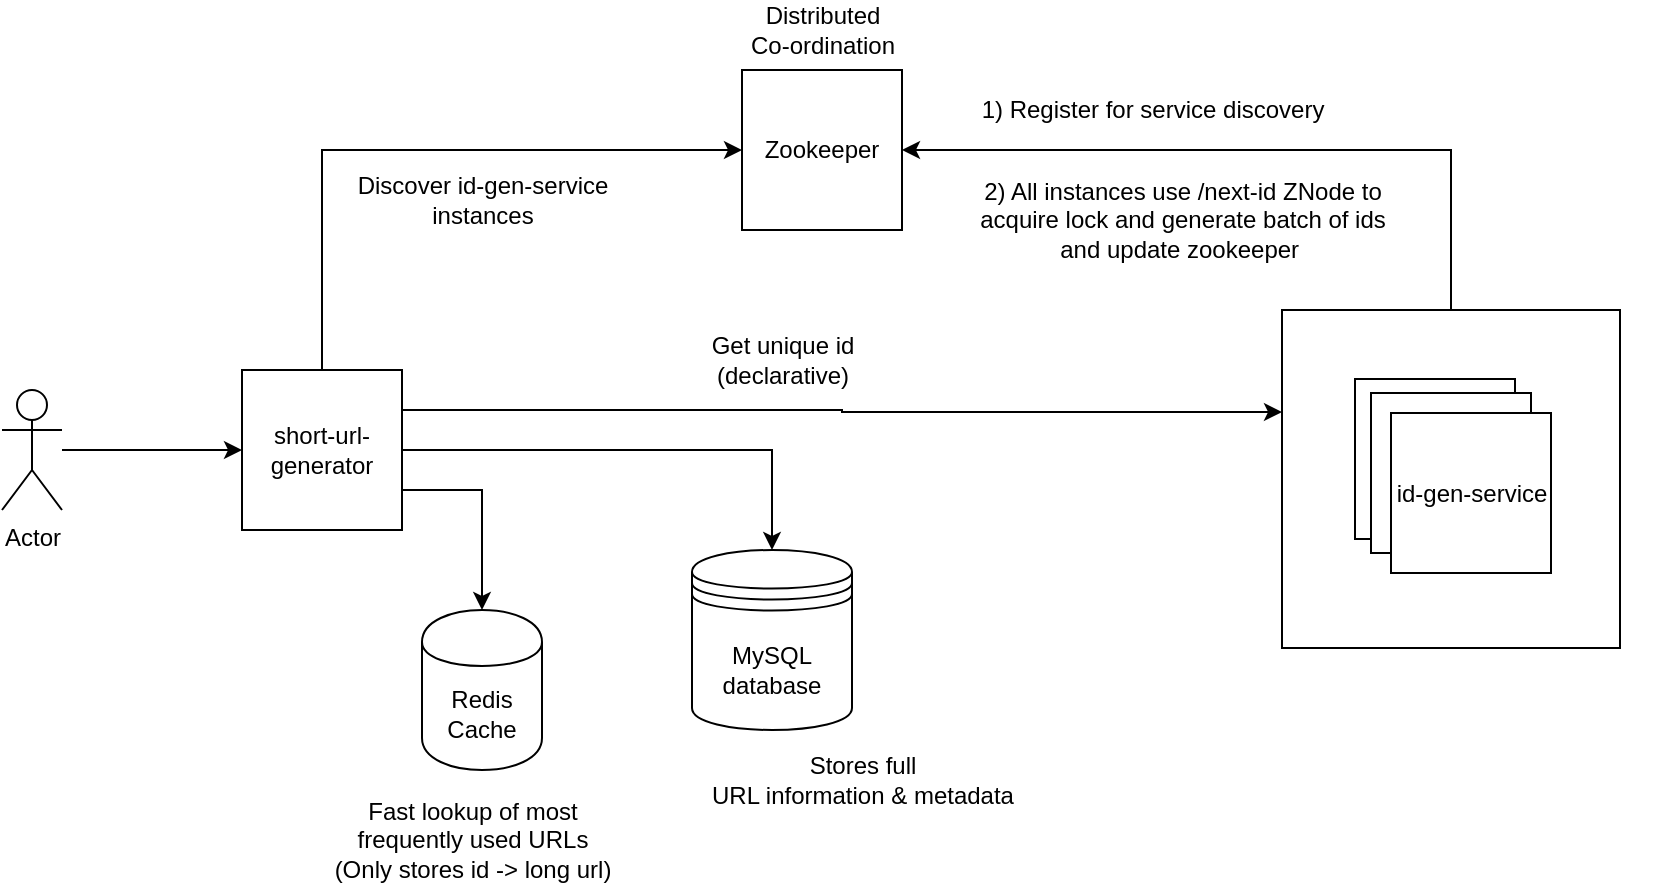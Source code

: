 <mxfile version="13.1.14" type="github">
  <diagram id="8kMZsy2wT6aPI-U3Sx3T" name="Page-1">
    <mxGraphModel dx="1106" dy="522" grid="1" gridSize="10" guides="1" tooltips="1" connect="1" arrows="1" fold="1" page="1" pageScale="1" pageWidth="850" pageHeight="1100" math="0" shadow="0">
      <root>
        <mxCell id="0" />
        <mxCell id="1" parent="0" />
        <mxCell id="ofSjyTBwOt1wix4rL-sj-5" value="" style="group" vertex="1" connectable="0" parent="1">
          <mxGeometry x="680" y="210" width="169" height="169" as="geometry" />
        </mxCell>
        <mxCell id="ofSjyTBwOt1wix4rL-sj-4" value="" style="group" vertex="1" connectable="0" parent="ofSjyTBwOt1wix4rL-sj-5">
          <mxGeometry width="169" height="169" as="geometry" />
        </mxCell>
        <mxCell id="BoJ8j34r1KybbvxtoOdv-31" value="" style="whiteSpace=wrap;html=1;aspect=fixed;" parent="ofSjyTBwOt1wix4rL-sj-4" vertex="1">
          <mxGeometry width="169" height="169" as="geometry" />
        </mxCell>
        <mxCell id="ofSjyTBwOt1wix4rL-sj-1" style="edgeStyle=orthogonalEdgeStyle;rounded=0;orthogonalLoop=1;jettySize=auto;html=1;exitX=0.5;exitY=0;exitDx=0;exitDy=0;entryX=1;entryY=0.5;entryDx=0;entryDy=0;" edge="1" parent="1" source="BoJ8j34r1KybbvxtoOdv-31" target="BoJ8j34r1KybbvxtoOdv-1">
          <mxGeometry relative="1" as="geometry" />
        </mxCell>
        <mxCell id="BoJ8j34r1KybbvxtoOdv-1" value="Zookeeper" style="whiteSpace=wrap;html=1;aspect=fixed;" parent="1" vertex="1">
          <mxGeometry x="410" y="90" width="80" height="80" as="geometry" />
        </mxCell>
        <mxCell id="BoJ8j34r1KybbvxtoOdv-12" style="edgeStyle=orthogonalEdgeStyle;rounded=0;orthogonalLoop=1;jettySize=auto;html=1;exitX=0.5;exitY=0;exitDx=0;exitDy=0;entryX=0;entryY=0.5;entryDx=0;entryDy=0;" parent="1" source="BoJ8j34r1KybbvxtoOdv-2" target="BoJ8j34r1KybbvxtoOdv-1" edge="1">
          <mxGeometry relative="1" as="geometry" />
        </mxCell>
        <mxCell id="BoJ8j34r1KybbvxtoOdv-16" style="edgeStyle=orthogonalEdgeStyle;rounded=0;orthogonalLoop=1;jettySize=auto;html=1;exitX=1;exitY=0.5;exitDx=0;exitDy=0;" parent="1" source="BoJ8j34r1KybbvxtoOdv-2" target="BoJ8j34r1KybbvxtoOdv-7" edge="1">
          <mxGeometry relative="1" as="geometry" />
        </mxCell>
        <mxCell id="BoJ8j34r1KybbvxtoOdv-17" style="edgeStyle=orthogonalEdgeStyle;rounded=0;orthogonalLoop=1;jettySize=auto;html=1;exitX=1;exitY=0.75;exitDx=0;exitDy=0;entryX=0.5;entryY=0;entryDx=0;entryDy=0;" parent="1" source="BoJ8j34r1KybbvxtoOdv-2" target="BoJ8j34r1KybbvxtoOdv-9" edge="1">
          <mxGeometry relative="1" as="geometry" />
        </mxCell>
        <mxCell id="BoJ8j34r1KybbvxtoOdv-33" style="edgeStyle=orthogonalEdgeStyle;rounded=0;orthogonalLoop=1;jettySize=auto;html=1;exitX=1;exitY=0.25;exitDx=0;exitDy=0;entryX=0;entryY=0.302;entryDx=0;entryDy=0;entryPerimeter=0;" parent="1" source="BoJ8j34r1KybbvxtoOdv-2" edge="1" target="BoJ8j34r1KybbvxtoOdv-31">
          <mxGeometry relative="1" as="geometry">
            <mxPoint x="630" y="260" as="targetPoint" />
            <Array as="points">
              <mxPoint x="460" y="260" />
            </Array>
          </mxGeometry>
        </mxCell>
        <mxCell id="BoJ8j34r1KybbvxtoOdv-2" value="short-url-generator" style="whiteSpace=wrap;html=1;aspect=fixed;" parent="1" vertex="1">
          <mxGeometry x="160" y="240" width="80" height="80" as="geometry" />
        </mxCell>
        <mxCell id="BoJ8j34r1KybbvxtoOdv-5" value="Discover id-gen-service &lt;br&gt;instances" style="text;html=1;align=center;verticalAlign=middle;resizable=0;points=[];autosize=1;" parent="1" vertex="1">
          <mxGeometry x="210" y="140" width="140" height="30" as="geometry" />
        </mxCell>
        <mxCell id="BoJ8j34r1KybbvxtoOdv-7" value="MySQL database" style="shape=datastore;whiteSpace=wrap;html=1;" parent="1" vertex="1">
          <mxGeometry x="385" y="330" width="80" height="90" as="geometry" />
        </mxCell>
        <mxCell id="BoJ8j34r1KybbvxtoOdv-8" value="Stores full &lt;br&gt;URL information &amp;amp; metadata" style="text;html=1;align=center;verticalAlign=middle;resizable=0;points=[];autosize=1;" parent="1" vertex="1">
          <mxGeometry x="385" y="430" width="170" height="30" as="geometry" />
        </mxCell>
        <mxCell id="BoJ8j34r1KybbvxtoOdv-9" value="Redis&lt;br&gt;Cache" style="shape=cylinder;whiteSpace=wrap;html=1;boundedLbl=1;backgroundOutline=1;" parent="1" vertex="1">
          <mxGeometry x="250" y="360" width="60" height="80" as="geometry" />
        </mxCell>
        <mxCell id="BoJ8j34r1KybbvxtoOdv-13" value="Fast lookup of most&lt;br&gt;frequently used URLs&lt;br&gt;(Only stores id -&amp;gt; long url)" style="text;html=1;align=center;verticalAlign=middle;resizable=0;points=[];autosize=1;" parent="1" vertex="1">
          <mxGeometry x="200" y="450" width="150" height="50" as="geometry" />
        </mxCell>
        <mxCell id="BoJ8j34r1KybbvxtoOdv-21" style="edgeStyle=orthogonalEdgeStyle;rounded=0;orthogonalLoop=1;jettySize=auto;html=1;entryX=0;entryY=0.5;entryDx=0;entryDy=0;" parent="1" source="BoJ8j34r1KybbvxtoOdv-18" target="BoJ8j34r1KybbvxtoOdv-2" edge="1">
          <mxGeometry relative="1" as="geometry" />
        </mxCell>
        <mxCell id="BoJ8j34r1KybbvxtoOdv-18" value="Actor" style="shape=umlActor;verticalLabelPosition=bottom;labelBackgroundColor=#ffffff;verticalAlign=top;html=1;" parent="1" vertex="1">
          <mxGeometry x="40" y="250" width="30" height="60" as="geometry" />
        </mxCell>
        <mxCell id="BoJ8j34r1KybbvxtoOdv-25" value="" style="group" parent="1" vertex="1" connectable="0">
          <mxGeometry x="716.5" y="244.5" width="156.5" height="109" as="geometry" />
        </mxCell>
        <mxCell id="BoJ8j34r1KybbvxtoOdv-6" value="" style="whiteSpace=wrap;html=1;aspect=fixed;" parent="BoJ8j34r1KybbvxtoOdv-25" vertex="1">
          <mxGeometry width="80" height="80" as="geometry" />
        </mxCell>
        <mxCell id="BoJ8j34r1KybbvxtoOdv-23" value="" style="whiteSpace=wrap;html=1;aspect=fixed;" parent="BoJ8j34r1KybbvxtoOdv-25" vertex="1">
          <mxGeometry x="8" y="7" width="80" height="80" as="geometry" />
        </mxCell>
        <mxCell id="BoJ8j34r1KybbvxtoOdv-24" value="id-gen-service" style="whiteSpace=wrap;html=1;aspect=fixed;" parent="BoJ8j34r1KybbvxtoOdv-25" vertex="1">
          <mxGeometry x="18" y="17" width="80" height="80" as="geometry" />
        </mxCell>
        <mxCell id="BoJ8j34r1KybbvxtoOdv-27" value="Get unique id&lt;br&gt;(declarative)" style="text;html=1;align=center;verticalAlign=middle;resizable=0;points=[];autosize=1;" parent="1" vertex="1">
          <mxGeometry x="385" y="220" width="90" height="30" as="geometry" />
        </mxCell>
        <mxCell id="ofSjyTBwOt1wix4rL-sj-2" value="1) Register for service discovery" style="text;html=1;align=center;verticalAlign=middle;resizable=0;points=[];autosize=1;" vertex="1" parent="1">
          <mxGeometry x="520" y="100" width="190" height="20" as="geometry" />
        </mxCell>
        <mxCell id="ofSjyTBwOt1wix4rL-sj-3" value="Distributed&lt;br&gt;Co-ordination" style="text;html=1;align=center;verticalAlign=middle;resizable=0;points=[];autosize=1;" vertex="1" parent="1">
          <mxGeometry x="405" y="55" width="90" height="30" as="geometry" />
        </mxCell>
        <mxCell id="ofSjyTBwOt1wix4rL-sj-7" value="2) All instances use /next-id ZNode to&lt;br&gt;acquire lock and generate batch of ids&lt;br&gt;and update zookeeper&amp;nbsp;" style="text;html=1;align=center;verticalAlign=middle;resizable=0;points=[];autosize=1;" vertex="1" parent="1">
          <mxGeometry x="520" y="140" width="220" height="50" as="geometry" />
        </mxCell>
      </root>
    </mxGraphModel>
  </diagram>
</mxfile>

